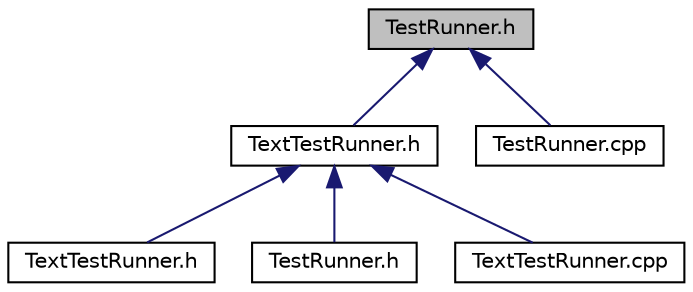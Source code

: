 digraph "TestRunner.h"
{
  edge [fontname="Helvetica",fontsize="10",labelfontname="Helvetica",labelfontsize="10"];
  node [fontname="Helvetica",fontsize="10",shape=record];
  Node10 [label="TestRunner.h",height=0.2,width=0.4,color="black", fillcolor="grey75", style="filled", fontcolor="black"];
  Node10 -> Node11 [dir="back",color="midnightblue",fontsize="10",style="solid",fontname="Helvetica"];
  Node11 [label="TextTestRunner.h",height=0.2,width=0.4,color="black", fillcolor="white", style="filled",URL="$ui_2text_2_text_test_runner_8h.html"];
  Node11 -> Node12 [dir="back",color="midnightblue",fontsize="10",style="solid",fontname="Helvetica"];
  Node12 [label="TextTestRunner.h",height=0.2,width=0.4,color="black", fillcolor="white", style="filled",URL="$_text_test_runner_8h.html"];
  Node11 -> Node13 [dir="back",color="midnightblue",fontsize="10",style="solid",fontname="Helvetica"];
  Node13 [label="TestRunner.h",height=0.2,width=0.4,color="black", fillcolor="white", style="filled",URL="$ui_2text_2_test_runner_8h.html"];
  Node11 -> Node14 [dir="back",color="midnightblue",fontsize="10",style="solid",fontname="Helvetica"];
  Node14 [label="TextTestRunner.cpp",height=0.2,width=0.4,color="black", fillcolor="white", style="filled",URL="$_text_test_runner_8cpp.html"];
  Node10 -> Node15 [dir="back",color="midnightblue",fontsize="10",style="solid",fontname="Helvetica"];
  Node15 [label="TestRunner.cpp",height=0.2,width=0.4,color="black", fillcolor="white", style="filled",URL="$_test_runner_8cpp.html"];
}
